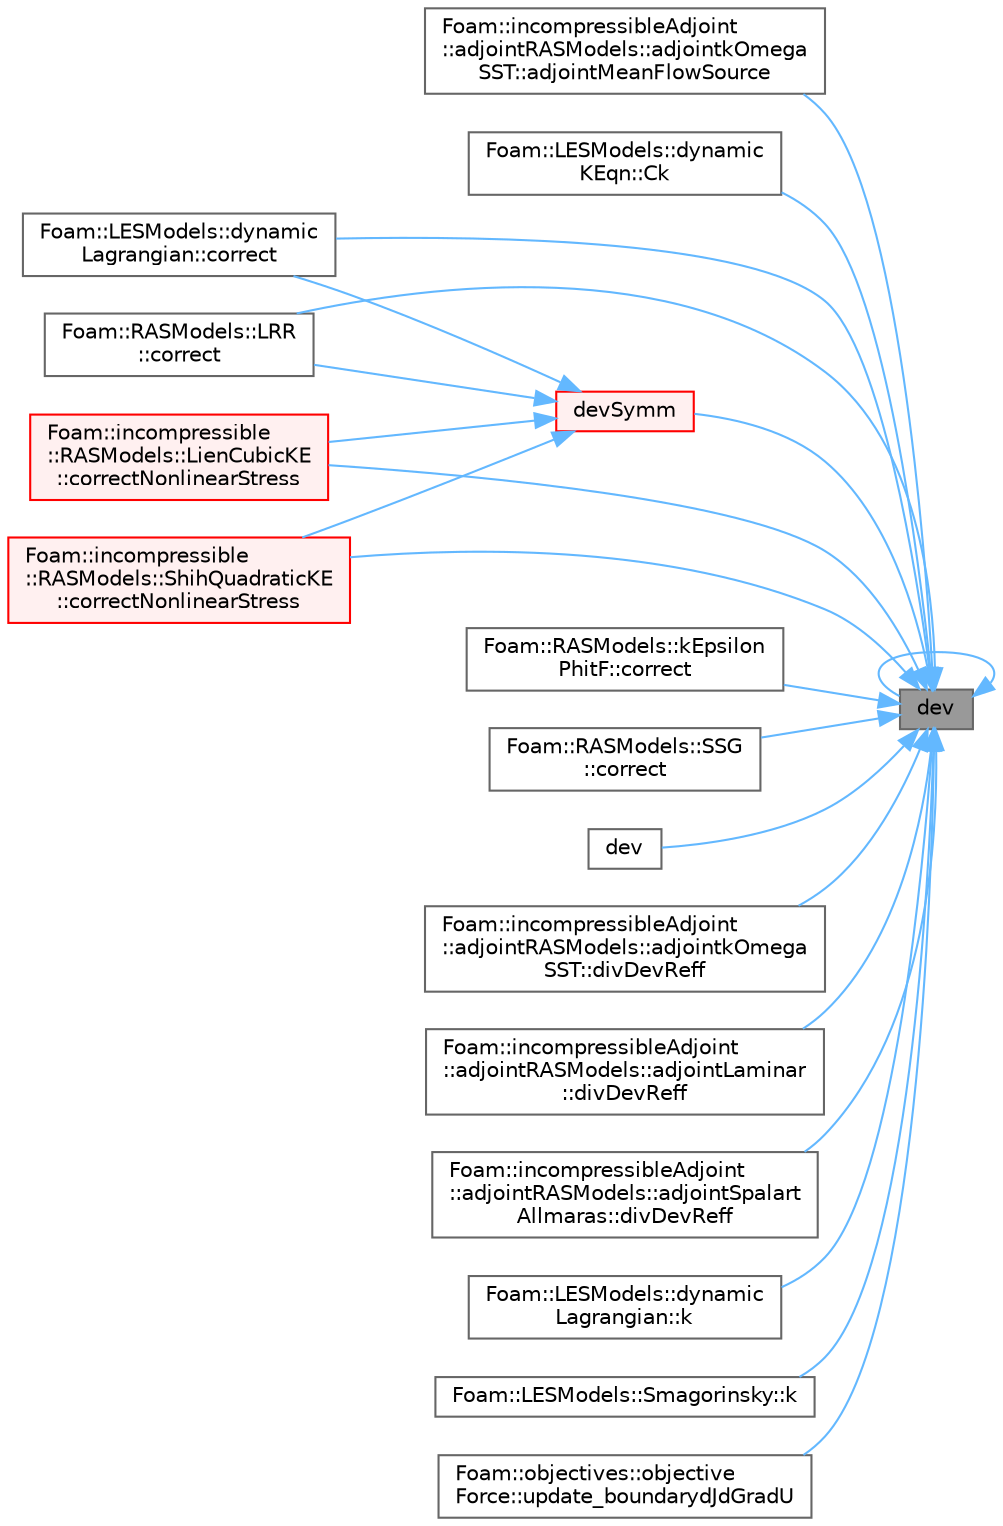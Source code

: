 digraph "dev"
{
 // LATEX_PDF_SIZE
  bgcolor="transparent";
  edge [fontname=Helvetica,fontsize=10,labelfontname=Helvetica,labelfontsize=10];
  node [fontname=Helvetica,fontsize=10,shape=box,height=0.2,width=0.4];
  rankdir="RL";
  Node1 [id="Node000001",label="dev",height=0.2,width=0.4,color="gray40", fillcolor="grey60", style="filled", fontcolor="black",tooltip=" "];
  Node1 -> Node2 [id="edge1_Node000001_Node000002",dir="back",color="steelblue1",style="solid",tooltip=" "];
  Node2 [id="Node000002",label="Foam::incompressibleAdjoint\l::adjointRASModels::adjointkOmega\lSST::adjointMeanFlowSource",height=0.2,width=0.4,color="grey40", fillcolor="white", style="filled",URL="$classFoam_1_1incompressibleAdjoint_1_1adjointRASModels_1_1adjointkOmegaSST.html#a988e3f123d5b9627c415d1bbbea4cdc7",tooltip=" "];
  Node1 -> Node3 [id="edge2_Node000001_Node000003",dir="back",color="steelblue1",style="solid",tooltip=" "];
  Node3 [id="Node000003",label="Foam::LESModels::dynamic\lKEqn::Ck",height=0.2,width=0.4,color="grey40", fillcolor="white", style="filled",URL="$classFoam_1_1LESModels_1_1dynamicKEqn.html#a23b0324c3e5ee1fdb850eae543eb5d44",tooltip=" "];
  Node1 -> Node4 [id="edge3_Node000001_Node000004",dir="back",color="steelblue1",style="solid",tooltip=" "];
  Node4 [id="Node000004",label="Foam::LESModels::dynamic\lLagrangian::correct",height=0.2,width=0.4,color="grey40", fillcolor="white", style="filled",URL="$classFoam_1_1LESModels_1_1dynamicLagrangian.html#a3ae44b28050c3aa494c1d8e18cf618c1",tooltip=" "];
  Node1 -> Node5 [id="edge4_Node000001_Node000005",dir="back",color="steelblue1",style="solid",tooltip=" "];
  Node5 [id="Node000005",label="Foam::RASModels::kEpsilon\lPhitF::correct",height=0.2,width=0.4,color="grey40", fillcolor="white", style="filled",URL="$classFoam_1_1RASModels_1_1kEpsilonPhitF.html#a3ae44b28050c3aa494c1d8e18cf618c1",tooltip=" "];
  Node1 -> Node6 [id="edge5_Node000001_Node000006",dir="back",color="steelblue1",style="solid",tooltip=" "];
  Node6 [id="Node000006",label="Foam::RASModels::LRR\l::correct",height=0.2,width=0.4,color="grey40", fillcolor="white", style="filled",URL="$classFoam_1_1RASModels_1_1LRR.html#a3ae44b28050c3aa494c1d8e18cf618c1",tooltip=" "];
  Node1 -> Node7 [id="edge6_Node000001_Node000007",dir="back",color="steelblue1",style="solid",tooltip=" "];
  Node7 [id="Node000007",label="Foam::RASModels::SSG\l::correct",height=0.2,width=0.4,color="grey40", fillcolor="white", style="filled",URL="$classFoam_1_1RASModels_1_1SSG.html#a3ae44b28050c3aa494c1d8e18cf618c1",tooltip=" "];
  Node1 -> Node8 [id="edge7_Node000001_Node000008",dir="back",color="steelblue1",style="solid",tooltip=" "];
  Node8 [id="Node000008",label="Foam::incompressible\l::RASModels::LienCubicKE\l::correctNonlinearStress",height=0.2,width=0.4,color="red", fillcolor="#FFF0F0", style="filled",URL="$classFoam_1_1incompressible_1_1RASModels_1_1LienCubicKE.html#aaeceed08f8e5aa404ea620bbed333cf2",tooltip=" "];
  Node1 -> Node11 [id="edge8_Node000001_Node000011",dir="back",color="steelblue1",style="solid",tooltip=" "];
  Node11 [id="Node000011",label="Foam::incompressible\l::RASModels::ShihQuadraticKE\l::correctNonlinearStress",height=0.2,width=0.4,color="red", fillcolor="#FFF0F0", style="filled",URL="$classFoam_1_1incompressible_1_1RASModels_1_1ShihQuadraticKE.html#aaeceed08f8e5aa404ea620bbed333cf2",tooltip=" "];
  Node1 -> Node1 [id="edge9_Node000001_Node000001",dir="back",color="steelblue1",style="solid",tooltip=" "];
  Node1 -> Node14 [id="edge10_Node000001_Node000014",dir="back",color="steelblue1",style="solid",tooltip=" "];
  Node14 [id="Node000014",label="dev",height=0.2,width=0.4,color="grey40", fillcolor="white", style="filled",URL="$namespaceFoam.html#ad8f09d26641037ea7760abc120fc0e6d",tooltip=" "];
  Node1 -> Node15 [id="edge11_Node000001_Node000015",dir="back",color="steelblue1",style="solid",tooltip=" "];
  Node15 [id="Node000015",label="devSymm",height=0.2,width=0.4,color="red", fillcolor="#FFF0F0", style="filled",URL="$namespaceFoam.html#a6358f9d31f6e2a8b46dc6d88fb7d0145",tooltip=" "];
  Node15 -> Node4 [id="edge12_Node000015_Node000004",dir="back",color="steelblue1",style="solid",tooltip=" "];
  Node15 -> Node6 [id="edge13_Node000015_Node000006",dir="back",color="steelblue1",style="solid",tooltip=" "];
  Node15 -> Node8 [id="edge14_Node000015_Node000008",dir="back",color="steelblue1",style="solid",tooltip=" "];
  Node15 -> Node11 [id="edge15_Node000015_Node000011",dir="back",color="steelblue1",style="solid",tooltip=" "];
  Node1 -> Node27 [id="edge16_Node000001_Node000027",dir="back",color="steelblue1",style="solid",tooltip=" "];
  Node27 [id="Node000027",label="Foam::incompressibleAdjoint\l::adjointRASModels::adjointkOmega\lSST::divDevReff",height=0.2,width=0.4,color="grey40", fillcolor="white", style="filled",URL="$classFoam_1_1incompressibleAdjoint_1_1adjointRASModels_1_1adjointkOmegaSST.html#a028ac2eaccc9a479009b15cc6e21a89e",tooltip=" "];
  Node1 -> Node28 [id="edge17_Node000001_Node000028",dir="back",color="steelblue1",style="solid",tooltip=" "];
  Node28 [id="Node000028",label="Foam::incompressibleAdjoint\l::adjointRASModels::adjointLaminar\l::divDevReff",height=0.2,width=0.4,color="grey40", fillcolor="white", style="filled",URL="$classFoam_1_1incompressibleAdjoint_1_1adjointRASModels_1_1adjointLaminar.html#a028ac2eaccc9a479009b15cc6e21a89e",tooltip=" "];
  Node1 -> Node29 [id="edge18_Node000001_Node000029",dir="back",color="steelblue1",style="solid",tooltip=" "];
  Node29 [id="Node000029",label="Foam::incompressibleAdjoint\l::adjointRASModels::adjointSpalart\lAllmaras::divDevReff",height=0.2,width=0.4,color="grey40", fillcolor="white", style="filled",URL="$classFoam_1_1incompressibleAdjoint_1_1adjointRASModels_1_1adjointSpalartAllmaras.html#a028ac2eaccc9a479009b15cc6e21a89e",tooltip=" "];
  Node1 -> Node30 [id="edge19_Node000001_Node000030",dir="back",color="steelblue1",style="solid",tooltip=" "];
  Node30 [id="Node000030",label="Foam::LESModels::dynamic\lLagrangian::k",height=0.2,width=0.4,color="grey40", fillcolor="white", style="filled",URL="$classFoam_1_1LESModels_1_1dynamicLagrangian.html#a5d7bb8627580192641090e97803fd54d",tooltip=" "];
  Node1 -> Node31 [id="edge20_Node000001_Node000031",dir="back",color="steelblue1",style="solid",tooltip=" "];
  Node31 [id="Node000031",label="Foam::LESModels::Smagorinsky::k",height=0.2,width=0.4,color="grey40", fillcolor="white", style="filled",URL="$classFoam_1_1LESModels_1_1Smagorinsky.html#a5d7bb8627580192641090e97803fd54d",tooltip=" "];
  Node1 -> Node32 [id="edge21_Node000001_Node000032",dir="back",color="steelblue1",style="solid",tooltip=" "];
  Node32 [id="Node000032",label="Foam::objectives::objective\lForce::update_boundarydJdGradU",height=0.2,width=0.4,color="grey40", fillcolor="white", style="filled",URL="$classFoam_1_1objectives_1_1objectiveForce.html#a75a283e0233fb2f112781d3f99136877",tooltip=" "];
}
